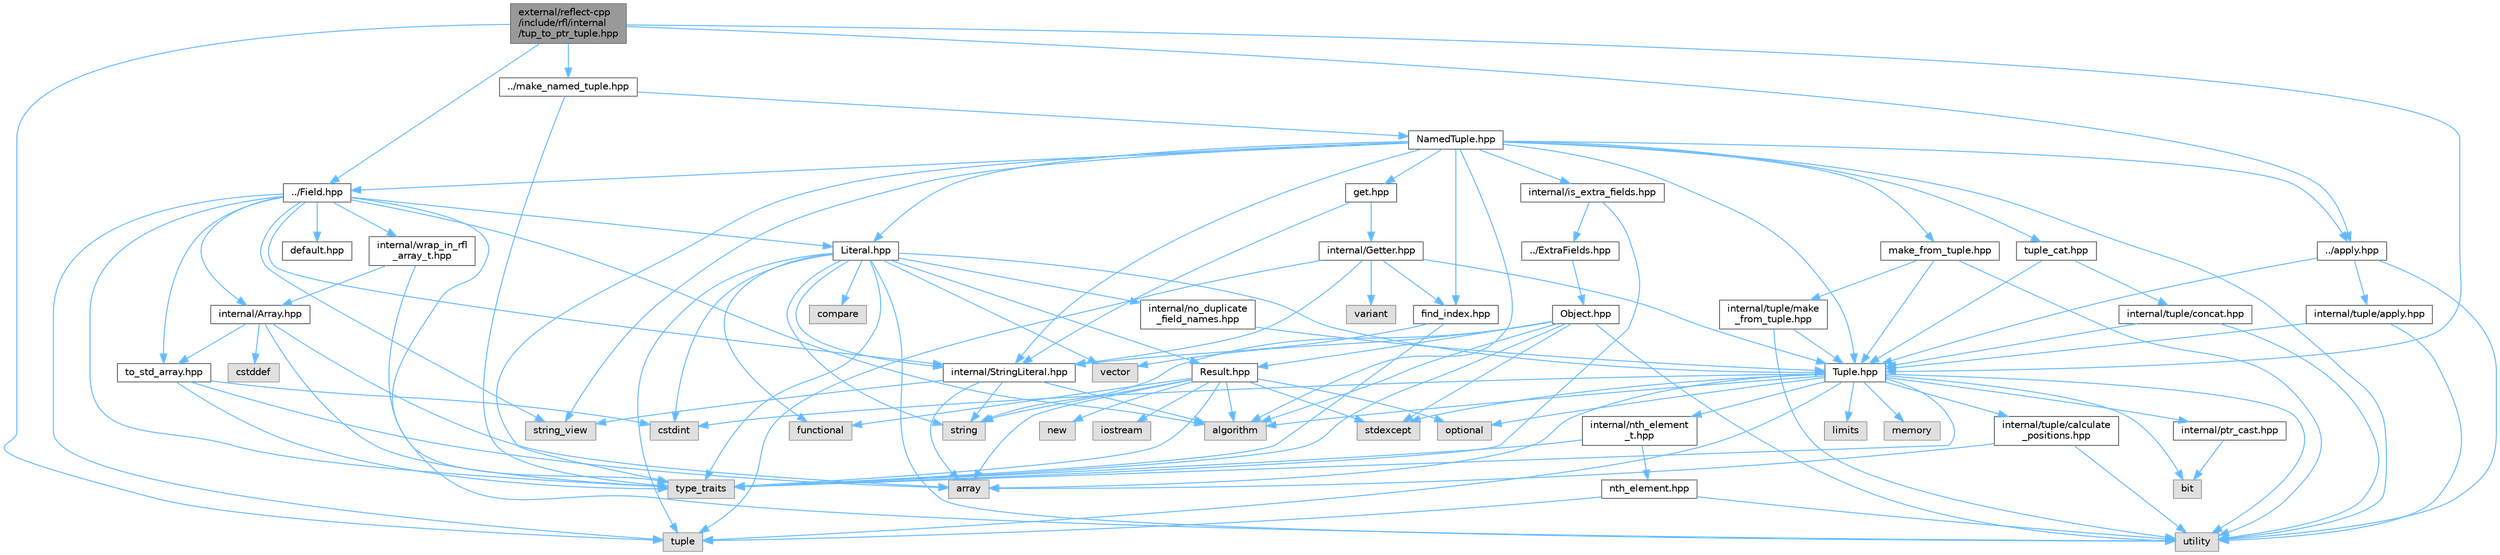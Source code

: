 digraph "external/reflect-cpp/include/rfl/internal/tup_to_ptr_tuple.hpp"
{
 // LATEX_PDF_SIZE
  bgcolor="transparent";
  edge [fontname=Helvetica,fontsize=10,labelfontname=Helvetica,labelfontsize=10];
  node [fontname=Helvetica,fontsize=10,shape=box,height=0.2,width=0.4];
  Node1 [id="Node000001",label="external/reflect-cpp\l/include/rfl/internal\l/tup_to_ptr_tuple.hpp",height=0.2,width=0.4,color="gray40", fillcolor="grey60", style="filled", fontcolor="black",tooltip=" "];
  Node1 -> Node2 [id="edge122_Node000001_Node000002",color="steelblue1",style="solid",tooltip=" "];
  Node2 [id="Node000002",label="tuple",height=0.2,width=0.4,color="grey60", fillcolor="#E0E0E0", style="filled",tooltip=" "];
  Node1 -> Node3 [id="edge123_Node000001_Node000003",color="steelblue1",style="solid",tooltip=" "];
  Node3 [id="Node000003",label="../Field.hpp",height=0.2,width=0.4,color="grey40", fillcolor="white", style="filled",URL="$_field_8hpp.html",tooltip=" "];
  Node3 -> Node4 [id="edge124_Node000003_Node000004",color="steelblue1",style="solid",tooltip=" "];
  Node4 [id="Node000004",label="algorithm",height=0.2,width=0.4,color="grey60", fillcolor="#E0E0E0", style="filled",tooltip=" "];
  Node3 -> Node5 [id="edge125_Node000003_Node000005",color="steelblue1",style="solid",tooltip=" "];
  Node5 [id="Node000005",label="string_view",height=0.2,width=0.4,color="grey60", fillcolor="#E0E0E0", style="filled",tooltip=" "];
  Node3 -> Node2 [id="edge126_Node000003_Node000002",color="steelblue1",style="solid",tooltip=" "];
  Node3 -> Node6 [id="edge127_Node000003_Node000006",color="steelblue1",style="solid",tooltip=" "];
  Node6 [id="Node000006",label="type_traits",height=0.2,width=0.4,color="grey60", fillcolor="#E0E0E0", style="filled",tooltip=" "];
  Node3 -> Node7 [id="edge128_Node000003_Node000007",color="steelblue1",style="solid",tooltip=" "];
  Node7 [id="Node000007",label="utility",height=0.2,width=0.4,color="grey60", fillcolor="#E0E0E0", style="filled",tooltip=" "];
  Node3 -> Node8 [id="edge129_Node000003_Node000008",color="steelblue1",style="solid",tooltip=" "];
  Node8 [id="Node000008",label="Literal.hpp",height=0.2,width=0.4,color="grey40", fillcolor="white", style="filled",URL="$_literal_8hpp.html",tooltip=" "];
  Node8 -> Node9 [id="edge130_Node000008_Node000009",color="steelblue1",style="solid",tooltip=" "];
  Node9 [id="Node000009",label="compare",height=0.2,width=0.4,color="grey60", fillcolor="#E0E0E0", style="filled",tooltip=" "];
  Node8 -> Node10 [id="edge131_Node000008_Node000010",color="steelblue1",style="solid",tooltip=" "];
  Node10 [id="Node000010",label="cstdint",height=0.2,width=0.4,color="grey60", fillcolor="#E0E0E0", style="filled",tooltip=" "];
  Node8 -> Node11 [id="edge132_Node000008_Node000011",color="steelblue1",style="solid",tooltip=" "];
  Node11 [id="Node000011",label="functional",height=0.2,width=0.4,color="grey60", fillcolor="#E0E0E0", style="filled",tooltip=" "];
  Node8 -> Node12 [id="edge133_Node000008_Node000012",color="steelblue1",style="solid",tooltip=" "];
  Node12 [id="Node000012",label="string",height=0.2,width=0.4,color="grey60", fillcolor="#E0E0E0", style="filled",tooltip=" "];
  Node8 -> Node2 [id="edge134_Node000008_Node000002",color="steelblue1",style="solid",tooltip=" "];
  Node8 -> Node6 [id="edge135_Node000008_Node000006",color="steelblue1",style="solid",tooltip=" "];
  Node8 -> Node7 [id="edge136_Node000008_Node000007",color="steelblue1",style="solid",tooltip=" "];
  Node8 -> Node13 [id="edge137_Node000008_Node000013",color="steelblue1",style="solid",tooltip=" "];
  Node13 [id="Node000013",label="vector",height=0.2,width=0.4,color="grey60", fillcolor="#E0E0E0", style="filled",tooltip=" "];
  Node8 -> Node14 [id="edge138_Node000008_Node000014",color="steelblue1",style="solid",tooltip=" "];
  Node14 [id="Node000014",label="Result.hpp",height=0.2,width=0.4,color="grey40", fillcolor="white", style="filled",URL="$_result_8hpp.html",tooltip=" "];
  Node14 -> Node4 [id="edge139_Node000014_Node000004",color="steelblue1",style="solid",tooltip=" "];
  Node14 -> Node15 [id="edge140_Node000014_Node000015",color="steelblue1",style="solid",tooltip=" "];
  Node15 [id="Node000015",label="array",height=0.2,width=0.4,color="grey60", fillcolor="#E0E0E0", style="filled",tooltip=" "];
  Node14 -> Node11 [id="edge141_Node000014_Node000011",color="steelblue1",style="solid",tooltip=" "];
  Node14 -> Node16 [id="edge142_Node000014_Node000016",color="steelblue1",style="solid",tooltip=" "];
  Node16 [id="Node000016",label="iostream",height=0.2,width=0.4,color="grey60", fillcolor="#E0E0E0", style="filled",tooltip=" "];
  Node14 -> Node17 [id="edge143_Node000014_Node000017",color="steelblue1",style="solid",tooltip=" "];
  Node17 [id="Node000017",label="new",height=0.2,width=0.4,color="grey60", fillcolor="#E0E0E0", style="filled",tooltip=" "];
  Node14 -> Node18 [id="edge144_Node000014_Node000018",color="steelblue1",style="solid",tooltip=" "];
  Node18 [id="Node000018",label="optional",height=0.2,width=0.4,color="grey60", fillcolor="#E0E0E0", style="filled",tooltip=" "];
  Node14 -> Node19 [id="edge145_Node000014_Node000019",color="steelblue1",style="solid",tooltip=" "];
  Node19 [id="Node000019",label="stdexcept",height=0.2,width=0.4,color="grey60", fillcolor="#E0E0E0", style="filled",tooltip=" "];
  Node14 -> Node12 [id="edge146_Node000014_Node000012",color="steelblue1",style="solid",tooltip=" "];
  Node14 -> Node6 [id="edge147_Node000014_Node000006",color="steelblue1",style="solid",tooltip=" "];
  Node8 -> Node20 [id="edge148_Node000008_Node000020",color="steelblue1",style="solid",tooltip=" "];
  Node20 [id="Node000020",label="Tuple.hpp",height=0.2,width=0.4,color="grey40", fillcolor="white", style="filled",URL="$_tuple_8hpp.html",tooltip=" "];
  Node20 -> Node4 [id="edge149_Node000020_Node000004",color="steelblue1",style="solid",tooltip=" "];
  Node20 -> Node15 [id="edge150_Node000020_Node000015",color="steelblue1",style="solid",tooltip=" "];
  Node20 -> Node21 [id="edge151_Node000020_Node000021",color="steelblue1",style="solid",tooltip=" "];
  Node21 [id="Node000021",label="bit",height=0.2,width=0.4,color="grey60", fillcolor="#E0E0E0", style="filled",tooltip=" "];
  Node20 -> Node10 [id="edge152_Node000020_Node000010",color="steelblue1",style="solid",tooltip=" "];
  Node20 -> Node22 [id="edge153_Node000020_Node000022",color="steelblue1",style="solid",tooltip=" "];
  Node22 [id="Node000022",label="limits",height=0.2,width=0.4,color="grey60", fillcolor="#E0E0E0", style="filled",tooltip=" "];
  Node20 -> Node23 [id="edge154_Node000020_Node000023",color="steelblue1",style="solid",tooltip=" "];
  Node23 [id="Node000023",label="memory",height=0.2,width=0.4,color="grey60", fillcolor="#E0E0E0", style="filled",tooltip=" "];
  Node20 -> Node18 [id="edge155_Node000020_Node000018",color="steelblue1",style="solid",tooltip=" "];
  Node20 -> Node19 [id="edge156_Node000020_Node000019",color="steelblue1",style="solid",tooltip=" "];
  Node20 -> Node2 [id="edge157_Node000020_Node000002",color="steelblue1",style="solid",tooltip=" "];
  Node20 -> Node6 [id="edge158_Node000020_Node000006",color="steelblue1",style="solid",tooltip=" "];
  Node20 -> Node7 [id="edge159_Node000020_Node000007",color="steelblue1",style="solid",tooltip=" "];
  Node20 -> Node24 [id="edge160_Node000020_Node000024",color="steelblue1",style="solid",tooltip=" "];
  Node24 [id="Node000024",label="internal/nth_element\l_t.hpp",height=0.2,width=0.4,color="grey40", fillcolor="white", style="filled",URL="$nth__element__t_8hpp.html",tooltip=" "];
  Node24 -> Node6 [id="edge161_Node000024_Node000006",color="steelblue1",style="solid",tooltip=" "];
  Node24 -> Node25 [id="edge162_Node000024_Node000025",color="steelblue1",style="solid",tooltip=" "];
  Node25 [id="Node000025",label="nth_element.hpp",height=0.2,width=0.4,color="grey40", fillcolor="white", style="filled",URL="$nth__element_8hpp.html",tooltip=" "];
  Node25 -> Node2 [id="edge163_Node000025_Node000002",color="steelblue1",style="solid",tooltip=" "];
  Node25 -> Node7 [id="edge164_Node000025_Node000007",color="steelblue1",style="solid",tooltip=" "];
  Node20 -> Node26 [id="edge165_Node000020_Node000026",color="steelblue1",style="solid",tooltip=" "];
  Node26 [id="Node000026",label="internal/ptr_cast.hpp",height=0.2,width=0.4,color="grey40", fillcolor="white", style="filled",URL="$ptr__cast_8hpp.html",tooltip=" "];
  Node26 -> Node21 [id="edge166_Node000026_Node000021",color="steelblue1",style="solid",tooltip=" "];
  Node20 -> Node27 [id="edge167_Node000020_Node000027",color="steelblue1",style="solid",tooltip=" "];
  Node27 [id="Node000027",label="internal/tuple/calculate\l_positions.hpp",height=0.2,width=0.4,color="grey40", fillcolor="white", style="filled",URL="$calculate__positions_8hpp.html",tooltip=" "];
  Node27 -> Node15 [id="edge168_Node000027_Node000015",color="steelblue1",style="solid",tooltip=" "];
  Node27 -> Node7 [id="edge169_Node000027_Node000007",color="steelblue1",style="solid",tooltip=" "];
  Node8 -> Node28 [id="edge170_Node000008_Node000028",color="steelblue1",style="solid",tooltip=" "];
  Node28 [id="Node000028",label="internal/StringLiteral.hpp",height=0.2,width=0.4,color="grey40", fillcolor="white", style="filled",URL="$_string_literal_8hpp.html",tooltip=" "];
  Node28 -> Node4 [id="edge171_Node000028_Node000004",color="steelblue1",style="solid",tooltip=" "];
  Node28 -> Node15 [id="edge172_Node000028_Node000015",color="steelblue1",style="solid",tooltip=" "];
  Node28 -> Node12 [id="edge173_Node000028_Node000012",color="steelblue1",style="solid",tooltip=" "];
  Node28 -> Node5 [id="edge174_Node000028_Node000005",color="steelblue1",style="solid",tooltip=" "];
  Node8 -> Node29 [id="edge175_Node000008_Node000029",color="steelblue1",style="solid",tooltip=" "];
  Node29 [id="Node000029",label="internal/no_duplicate\l_field_names.hpp",height=0.2,width=0.4,color="grey40", fillcolor="white", style="filled",URL="$no__duplicate__field__names_8hpp.html",tooltip=" "];
  Node29 -> Node20 [id="edge176_Node000029_Node000020",color="steelblue1",style="solid",tooltip=" "];
  Node3 -> Node30 [id="edge177_Node000003_Node000030",color="steelblue1",style="solid",tooltip=" "];
  Node30 [id="Node000030",label="default.hpp",height=0.2,width=0.4,color="grey40", fillcolor="white", style="filled",URL="$default_8hpp.html",tooltip=" "];
  Node3 -> Node31 [id="edge178_Node000003_Node000031",color="steelblue1",style="solid",tooltip=" "];
  Node31 [id="Node000031",label="internal/Array.hpp",height=0.2,width=0.4,color="grey40", fillcolor="white", style="filled",URL="$_array_8hpp.html",tooltip=" "];
  Node31 -> Node15 [id="edge179_Node000031_Node000015",color="steelblue1",style="solid",tooltip=" "];
  Node31 -> Node32 [id="edge180_Node000031_Node000032",color="steelblue1",style="solid",tooltip=" "];
  Node32 [id="Node000032",label="cstddef",height=0.2,width=0.4,color="grey60", fillcolor="#E0E0E0", style="filled",tooltip=" "];
  Node31 -> Node6 [id="edge181_Node000031_Node000006",color="steelblue1",style="solid",tooltip=" "];
  Node31 -> Node33 [id="edge182_Node000031_Node000033",color="steelblue1",style="solid",tooltip=" "];
  Node33 [id="Node000033",label="to_std_array.hpp",height=0.2,width=0.4,color="grey40", fillcolor="white", style="filled",URL="$to__std__array_8hpp.html",tooltip=" "];
  Node33 -> Node15 [id="edge183_Node000033_Node000015",color="steelblue1",style="solid",tooltip=" "];
  Node33 -> Node10 [id="edge184_Node000033_Node000010",color="steelblue1",style="solid",tooltip=" "];
  Node33 -> Node6 [id="edge185_Node000033_Node000006",color="steelblue1",style="solid",tooltip=" "];
  Node3 -> Node28 [id="edge186_Node000003_Node000028",color="steelblue1",style="solid",tooltip=" "];
  Node3 -> Node33 [id="edge187_Node000003_Node000033",color="steelblue1",style="solid",tooltip=" "];
  Node3 -> Node34 [id="edge188_Node000003_Node000034",color="steelblue1",style="solid",tooltip=" "];
  Node34 [id="Node000034",label="internal/wrap_in_rfl\l_array_t.hpp",height=0.2,width=0.4,color="grey40", fillcolor="white", style="filled",URL="$wrap__in__rfl__array__t_8hpp.html",tooltip=" "];
  Node34 -> Node6 [id="edge189_Node000034_Node000006",color="steelblue1",style="solid",tooltip=" "];
  Node34 -> Node31 [id="edge190_Node000034_Node000031",color="steelblue1",style="solid",tooltip=" "];
  Node1 -> Node20 [id="edge191_Node000001_Node000020",color="steelblue1",style="solid",tooltip=" "];
  Node1 -> Node35 [id="edge192_Node000001_Node000035",color="steelblue1",style="solid",tooltip=" "];
  Node35 [id="Node000035",label="../apply.hpp",height=0.2,width=0.4,color="grey40", fillcolor="white", style="filled",URL="$apply_8hpp.html",tooltip=" "];
  Node35 -> Node7 [id="edge193_Node000035_Node000007",color="steelblue1",style="solid",tooltip=" "];
  Node35 -> Node20 [id="edge194_Node000035_Node000020",color="steelblue1",style="solid",tooltip=" "];
  Node35 -> Node36 [id="edge195_Node000035_Node000036",color="steelblue1",style="solid",tooltip=" "];
  Node36 [id="Node000036",label="internal/tuple/apply.hpp",height=0.2,width=0.4,color="grey40", fillcolor="white", style="filled",URL="$internal_2tuple_2apply_8hpp.html",tooltip=" "];
  Node36 -> Node7 [id="edge196_Node000036_Node000007",color="steelblue1",style="solid",tooltip=" "];
  Node36 -> Node20 [id="edge197_Node000036_Node000020",color="steelblue1",style="solid",tooltip=" "];
  Node1 -> Node37 [id="edge198_Node000001_Node000037",color="steelblue1",style="solid",tooltip=" "];
  Node37 [id="Node000037",label="../make_named_tuple.hpp",height=0.2,width=0.4,color="grey40", fillcolor="white", style="filled",URL="$make__named__tuple_8hpp.html",tooltip=" "];
  Node37 -> Node6 [id="edge199_Node000037_Node000006",color="steelblue1",style="solid",tooltip=" "];
  Node37 -> Node38 [id="edge200_Node000037_Node000038",color="steelblue1",style="solid",tooltip=" "];
  Node38 [id="Node000038",label="NamedTuple.hpp",height=0.2,width=0.4,color="grey40", fillcolor="white", style="filled",URL="$_named_tuple_8hpp.html",tooltip=" "];
  Node38 -> Node4 [id="edge201_Node000038_Node000004",color="steelblue1",style="solid",tooltip=" "];
  Node38 -> Node5 [id="edge202_Node000038_Node000005",color="steelblue1",style="solid",tooltip=" "];
  Node38 -> Node6 [id="edge203_Node000038_Node000006",color="steelblue1",style="solid",tooltip=" "];
  Node38 -> Node7 [id="edge204_Node000038_Node000007",color="steelblue1",style="solid",tooltip=" "];
  Node38 -> Node3 [id="edge205_Node000038_Node000003",color="steelblue1",style="solid",tooltip=" "];
  Node38 -> Node8 [id="edge206_Node000038_Node000008",color="steelblue1",style="solid",tooltip=" "];
  Node38 -> Node20 [id="edge207_Node000038_Node000020",color="steelblue1",style="solid",tooltip=" "];
  Node38 -> Node35 [id="edge208_Node000038_Node000035",color="steelblue1",style="solid",tooltip=" "];
  Node38 -> Node39 [id="edge209_Node000038_Node000039",color="steelblue1",style="solid",tooltip=" "];
  Node39 [id="Node000039",label="get.hpp",height=0.2,width=0.4,color="grey40", fillcolor="white", style="filled",URL="$get_8hpp.html",tooltip=" "];
  Node39 -> Node40 [id="edge210_Node000039_Node000040",color="steelblue1",style="solid",tooltip=" "];
  Node40 [id="Node000040",label="internal/Getter.hpp",height=0.2,width=0.4,color="grey40", fillcolor="white", style="filled",URL="$_getter_8hpp.html",tooltip=" "];
  Node40 -> Node2 [id="edge211_Node000040_Node000002",color="steelblue1",style="solid",tooltip=" "];
  Node40 -> Node41 [id="edge212_Node000040_Node000041",color="steelblue1",style="solid",tooltip=" "];
  Node41 [id="Node000041",label="variant",height=0.2,width=0.4,color="grey60", fillcolor="#E0E0E0", style="filled",tooltip=" "];
  Node40 -> Node20 [id="edge213_Node000040_Node000020",color="steelblue1",style="solid",tooltip=" "];
  Node40 -> Node28 [id="edge214_Node000040_Node000028",color="steelblue1",style="solid",tooltip=" "];
  Node40 -> Node42 [id="edge215_Node000040_Node000042",color="steelblue1",style="solid",tooltip=" "];
  Node42 [id="Node000042",label="find_index.hpp",height=0.2,width=0.4,color="grey40", fillcolor="white", style="filled",URL="$find__index_8hpp.html",tooltip=" "];
  Node42 -> Node6 [id="edge216_Node000042_Node000006",color="steelblue1",style="solid",tooltip=" "];
  Node42 -> Node28 [id="edge217_Node000042_Node000028",color="steelblue1",style="solid",tooltip=" "];
  Node39 -> Node28 [id="edge218_Node000039_Node000028",color="steelblue1",style="solid",tooltip=" "];
  Node38 -> Node28 [id="edge219_Node000038_Node000028",color="steelblue1",style="solid",tooltip=" "];
  Node38 -> Node42 [id="edge220_Node000038_Node000042",color="steelblue1",style="solid",tooltip=" "];
  Node38 -> Node43 [id="edge221_Node000038_Node000043",color="steelblue1",style="solid",tooltip=" "];
  Node43 [id="Node000043",label="internal/is_extra_fields.hpp",height=0.2,width=0.4,color="grey40", fillcolor="white", style="filled",URL="$is__extra__fields_8hpp.html",tooltip=" "];
  Node43 -> Node6 [id="edge222_Node000043_Node000006",color="steelblue1",style="solid",tooltip=" "];
  Node43 -> Node44 [id="edge223_Node000043_Node000044",color="steelblue1",style="solid",tooltip=" "];
  Node44 [id="Node000044",label="../ExtraFields.hpp",height=0.2,width=0.4,color="grey40", fillcolor="white", style="filled",URL="$_extra_fields_8hpp.html",tooltip=" "];
  Node44 -> Node45 [id="edge224_Node000044_Node000045",color="steelblue1",style="solid",tooltip=" "];
  Node45 [id="Node000045",label="Object.hpp",height=0.2,width=0.4,color="grey40", fillcolor="white", style="filled",URL="$_object_8hpp.html",tooltip=" "];
  Node45 -> Node4 [id="edge225_Node000045_Node000004",color="steelblue1",style="solid",tooltip=" "];
  Node45 -> Node19 [id="edge226_Node000045_Node000019",color="steelblue1",style="solid",tooltip=" "];
  Node45 -> Node12 [id="edge227_Node000045_Node000012",color="steelblue1",style="solid",tooltip=" "];
  Node45 -> Node6 [id="edge228_Node000045_Node000006",color="steelblue1",style="solid",tooltip=" "];
  Node45 -> Node7 [id="edge229_Node000045_Node000007",color="steelblue1",style="solid",tooltip=" "];
  Node45 -> Node13 [id="edge230_Node000045_Node000013",color="steelblue1",style="solid",tooltip=" "];
  Node45 -> Node14 [id="edge231_Node000045_Node000014",color="steelblue1",style="solid",tooltip=" "];
  Node38 -> Node46 [id="edge232_Node000038_Node000046",color="steelblue1",style="solid",tooltip=" "];
  Node46 [id="Node000046",label="make_from_tuple.hpp",height=0.2,width=0.4,color="grey40", fillcolor="white", style="filled",URL="$make__from__tuple_8hpp.html",tooltip=" "];
  Node46 -> Node7 [id="edge233_Node000046_Node000007",color="steelblue1",style="solid",tooltip=" "];
  Node46 -> Node20 [id="edge234_Node000046_Node000020",color="steelblue1",style="solid",tooltip=" "];
  Node46 -> Node47 [id="edge235_Node000046_Node000047",color="steelblue1",style="solid",tooltip=" "];
  Node47 [id="Node000047",label="internal/tuple/make\l_from_tuple.hpp",height=0.2,width=0.4,color="grey40", fillcolor="white", style="filled",URL="$internal_2tuple_2make__from__tuple_8hpp.html",tooltip=" "];
  Node47 -> Node7 [id="edge236_Node000047_Node000007",color="steelblue1",style="solid",tooltip=" "];
  Node47 -> Node20 [id="edge237_Node000047_Node000020",color="steelblue1",style="solid",tooltip=" "];
  Node38 -> Node48 [id="edge238_Node000038_Node000048",color="steelblue1",style="solid",tooltip=" "];
  Node48 [id="Node000048",label="tuple_cat.hpp",height=0.2,width=0.4,color="grey40", fillcolor="white", style="filled",URL="$tuple__cat_8hpp.html",tooltip=" "];
  Node48 -> Node20 [id="edge239_Node000048_Node000020",color="steelblue1",style="solid",tooltip=" "];
  Node48 -> Node49 [id="edge240_Node000048_Node000049",color="steelblue1",style="solid",tooltip=" "];
  Node49 [id="Node000049",label="internal/tuple/concat.hpp",height=0.2,width=0.4,color="grey40", fillcolor="white", style="filled",URL="$concat_8hpp.html",tooltip=" "];
  Node49 -> Node7 [id="edge241_Node000049_Node000007",color="steelblue1",style="solid",tooltip=" "];
  Node49 -> Node20 [id="edge242_Node000049_Node000020",color="steelblue1",style="solid",tooltip=" "];
}
